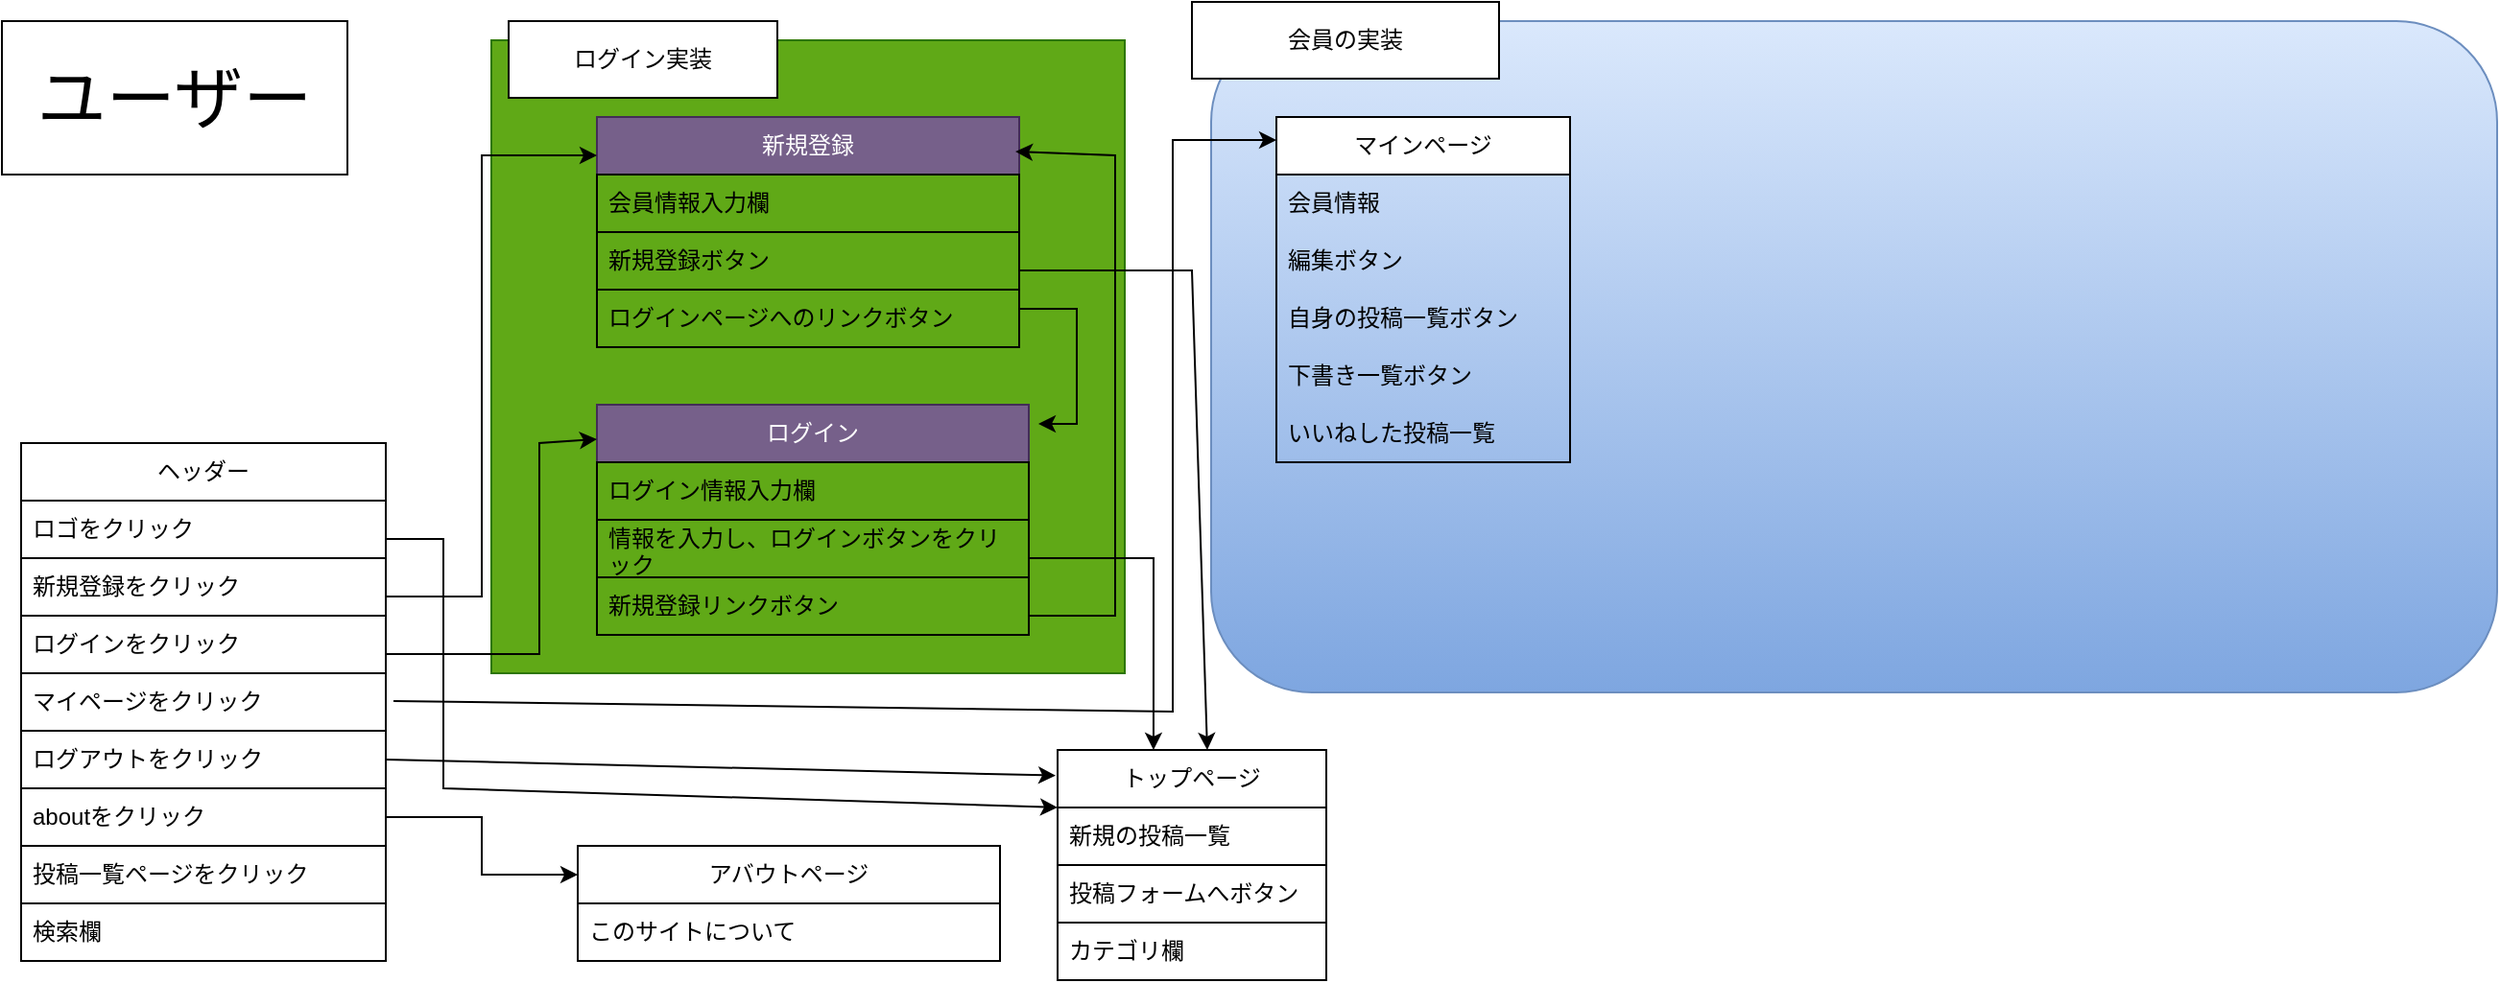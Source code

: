 <mxfile version="24.4.0" type="github">
  <diagram name="ページ1" id="BmxVBQdKCFRmg_GliCho">
    <mxGraphModel dx="541" dy="809" grid="1" gridSize="10" guides="1" tooltips="1" connect="1" arrows="1" fold="1" page="1" pageScale="1" pageWidth="827" pageHeight="1169" math="0" shadow="0">
      <root>
        <mxCell id="0" />
        <mxCell id="1" parent="0" />
        <mxCell id="5P5FnnpHf5cilHwBpNUs-7" value="&lt;font style=&quot;font-size: 36px;&quot;&gt;ユーザー&lt;/font&gt;" style="rounded=0;whiteSpace=wrap;html=1;" vertex="1" parent="1">
          <mxGeometry x="10" y="20" width="180" height="80" as="geometry" />
        </mxCell>
        <mxCell id="5P5FnnpHf5cilHwBpNUs-9" value="ヘッダー" style="swimlane;fontStyle=0;childLayout=stackLayout;horizontal=1;startSize=30;horizontalStack=0;resizeParent=1;resizeParentMax=0;resizeLast=0;collapsible=1;marginBottom=0;whiteSpace=wrap;html=1;" vertex="1" parent="1">
          <mxGeometry x="20" y="240" width="190" height="270" as="geometry" />
        </mxCell>
        <mxCell id="5P5FnnpHf5cilHwBpNUs-10" value="ロゴをクリック" style="text;strokeColor=none;fillColor=none;align=left;verticalAlign=middle;spacingLeft=4;spacingRight=4;overflow=hidden;points=[[0,0.5],[1,0.5]];portConstraint=eastwest;rotatable=0;whiteSpace=wrap;html=1;" vertex="1" parent="5P5FnnpHf5cilHwBpNUs-9">
          <mxGeometry y="30" width="190" height="30" as="geometry" />
        </mxCell>
        <mxCell id="5P5FnnpHf5cilHwBpNUs-11" value="新規登録をクリック" style="text;strokeColor=default;fillColor=none;align=left;verticalAlign=middle;spacingLeft=4;spacingRight=4;overflow=hidden;points=[[0,0.5],[1,0.5]];portConstraint=eastwest;rotatable=0;whiteSpace=wrap;html=1;" vertex="1" parent="5P5FnnpHf5cilHwBpNUs-9">
          <mxGeometry y="60" width="190" height="30" as="geometry" />
        </mxCell>
        <mxCell id="5P5FnnpHf5cilHwBpNUs-12" value="ログインをクリック" style="text;strokeColor=default;fillColor=none;align=left;verticalAlign=middle;spacingLeft=4;spacingRight=4;overflow=hidden;points=[[0,0.5],[1,0.5]];portConstraint=eastwest;rotatable=0;whiteSpace=wrap;html=1;" vertex="1" parent="5P5FnnpHf5cilHwBpNUs-9">
          <mxGeometry y="90" width="190" height="30" as="geometry" />
        </mxCell>
        <mxCell id="5P5FnnpHf5cilHwBpNUs-4" value="マイページをクリック" style="text;strokeColor=default;fillColor=none;align=left;verticalAlign=middle;spacingLeft=4;spacingRight=4;overflow=hidden;points=[[0,0.5],[1,0.5]];portConstraint=eastwest;rotatable=0;whiteSpace=wrap;html=1;" vertex="1" parent="5P5FnnpHf5cilHwBpNUs-9">
          <mxGeometry y="120" width="190" height="30" as="geometry" />
        </mxCell>
        <mxCell id="5P5FnnpHf5cilHwBpNUs-6" value="ログアウトをクリック" style="text;strokeColor=default;fillColor=none;align=left;verticalAlign=middle;spacingLeft=4;spacingRight=4;overflow=hidden;points=[[0,0.5],[1,0.5]];portConstraint=eastwest;rotatable=0;whiteSpace=wrap;html=1;" vertex="1" parent="5P5FnnpHf5cilHwBpNUs-9">
          <mxGeometry y="150" width="190" height="30" as="geometry" />
        </mxCell>
        <mxCell id="5P5FnnpHf5cilHwBpNUs-5" value="aboutをクリック" style="text;strokeColor=default;fillColor=none;align=left;verticalAlign=middle;spacingLeft=4;spacingRight=4;overflow=hidden;points=[[0,0.5],[1,0.5]];portConstraint=eastwest;rotatable=0;whiteSpace=wrap;html=1;" vertex="1" parent="5P5FnnpHf5cilHwBpNUs-9">
          <mxGeometry y="180" width="190" height="30" as="geometry" />
        </mxCell>
        <mxCell id="5P5FnnpHf5cilHwBpNUs-20" value="投稿一覧ページをクリック" style="text;strokeColor=default;fillColor=none;align=left;verticalAlign=middle;spacingLeft=4;spacingRight=4;overflow=hidden;points=[[0,0.5],[1,0.5]];portConstraint=eastwest;rotatable=0;whiteSpace=wrap;html=1;" vertex="1" parent="5P5FnnpHf5cilHwBpNUs-9">
          <mxGeometry y="210" width="190" height="30" as="geometry" />
        </mxCell>
        <mxCell id="5P5FnnpHf5cilHwBpNUs-45" value="検索欄" style="text;strokeColor=default;fillColor=none;align=left;verticalAlign=middle;spacingLeft=4;spacingRight=4;overflow=hidden;points=[[0,0.5],[1,0.5]];portConstraint=eastwest;rotatable=0;whiteSpace=wrap;html=1;" vertex="1" parent="5P5FnnpHf5cilHwBpNUs-9">
          <mxGeometry y="240" width="190" height="30" as="geometry" />
        </mxCell>
        <mxCell id="5P5FnnpHf5cilHwBpNUs-21" value="" style="whiteSpace=wrap;html=1;aspect=fixed;strokeColor=#2D7600;fillColor=#60a917;fontColor=#ffffff;" vertex="1" parent="1">
          <mxGeometry x="265" y="30" width="330" height="330" as="geometry" />
        </mxCell>
        <mxCell id="5P5FnnpHf5cilHwBpNUs-22" value="新規登録" style="swimlane;fontStyle=0;childLayout=stackLayout;horizontal=1;startSize=30;horizontalStack=0;resizeParent=1;resizeParentMax=0;resizeLast=0;collapsible=1;marginBottom=0;whiteSpace=wrap;html=1;fillColor=#76608a;fontColor=#ffffff;strokeColor=#432D57;" vertex="1" parent="1">
          <mxGeometry x="320" y="70" width="220" height="120" as="geometry" />
        </mxCell>
        <mxCell id="5P5FnnpHf5cilHwBpNUs-23" value="会員情報入力欄" style="text;align=left;verticalAlign=middle;spacingLeft=4;spacingRight=4;overflow=hidden;points=[[0,0.5],[1,0.5]];portConstraint=eastwest;rotatable=0;whiteSpace=wrap;html=1;fillColor=none;strokeColor=default;" vertex="1" parent="5P5FnnpHf5cilHwBpNUs-22">
          <mxGeometry y="30" width="220" height="30" as="geometry" />
        </mxCell>
        <mxCell id="5P5FnnpHf5cilHwBpNUs-24" value="新規登録ボタン" style="text;strokeColor=default;fillColor=none;align=left;verticalAlign=middle;spacingLeft=4;spacingRight=4;overflow=hidden;points=[[0,0.5],[1,0.5]];portConstraint=eastwest;rotatable=0;whiteSpace=wrap;html=1;" vertex="1" parent="5P5FnnpHf5cilHwBpNUs-22">
          <mxGeometry y="60" width="220" height="30" as="geometry" />
        </mxCell>
        <mxCell id="5P5FnnpHf5cilHwBpNUs-25" value="ログインページへのリンクボタン" style="text;strokeColor=default;fillColor=none;align=left;verticalAlign=middle;spacingLeft=4;spacingRight=4;overflow=hidden;points=[[0,0.5],[1,0.5]];portConstraint=eastwest;rotatable=0;whiteSpace=wrap;html=1;" vertex="1" parent="5P5FnnpHf5cilHwBpNUs-22">
          <mxGeometry y="90" width="220" height="30" as="geometry" />
        </mxCell>
        <mxCell id="5P5FnnpHf5cilHwBpNUs-26" value="ログイン実装" style="rounded=0;whiteSpace=wrap;html=1;" vertex="1" parent="1">
          <mxGeometry x="274" y="20" width="140" height="40" as="geometry" />
        </mxCell>
        <mxCell id="5P5FnnpHf5cilHwBpNUs-27" value="ログイン" style="swimlane;fontStyle=0;childLayout=stackLayout;horizontal=1;startSize=30;horizontalStack=0;resizeParent=1;resizeParentMax=0;resizeLast=0;collapsible=1;marginBottom=0;whiteSpace=wrap;html=1;fillColor=#76608a;strokeColor=#432D57;fontColor=#ffffff;" vertex="1" parent="1">
          <mxGeometry x="320" y="220" width="225" height="120" as="geometry" />
        </mxCell>
        <mxCell id="5P5FnnpHf5cilHwBpNUs-28" value="ログイン情報入力欄" style="text;strokeColor=default;fillColor=none;align=left;verticalAlign=middle;spacingLeft=4;spacingRight=4;overflow=hidden;points=[[0,0.5],[1,0.5]];portConstraint=eastwest;rotatable=0;whiteSpace=wrap;html=1;" vertex="1" parent="5P5FnnpHf5cilHwBpNUs-27">
          <mxGeometry y="30" width="225" height="30" as="geometry" />
        </mxCell>
        <mxCell id="5P5FnnpHf5cilHwBpNUs-29" value="情報を入力し、ログインボタンをクリック" style="text;strokeColor=default;fillColor=none;align=left;verticalAlign=middle;spacingLeft=4;spacingRight=4;overflow=hidden;points=[[0,0.5],[1,0.5]];portConstraint=eastwest;rotatable=0;whiteSpace=wrap;html=1;" vertex="1" parent="5P5FnnpHf5cilHwBpNUs-27">
          <mxGeometry y="60" width="225" height="30" as="geometry" />
        </mxCell>
        <mxCell id="5P5FnnpHf5cilHwBpNUs-30" value="新規登録リンクボタン" style="text;strokeColor=default;fillColor=none;align=left;verticalAlign=middle;spacingLeft=4;spacingRight=4;overflow=hidden;points=[[0,0.5],[1,0.5]];portConstraint=eastwest;rotatable=0;whiteSpace=wrap;html=1;" vertex="1" parent="5P5FnnpHf5cilHwBpNUs-27">
          <mxGeometry y="90" width="225" height="30" as="geometry" />
        </mxCell>
        <mxCell id="5P5FnnpHf5cilHwBpNUs-31" value="" style="endArrow=classic;html=1;rounded=0;entryX=0;entryY=0.167;entryDx=0;entryDy=0;entryPerimeter=0;" edge="1" parent="1" target="5P5FnnpHf5cilHwBpNUs-22">
          <mxGeometry width="50" height="50" relative="1" as="geometry">
            <mxPoint x="210" y="320" as="sourcePoint" />
            <mxPoint x="260" y="90" as="targetPoint" />
            <Array as="points">
              <mxPoint x="260" y="320" />
              <mxPoint x="260" y="90" />
            </Array>
          </mxGeometry>
        </mxCell>
        <mxCell id="5P5FnnpHf5cilHwBpNUs-32" value="" style="endArrow=classic;html=1;rounded=0;entryX=0;entryY=0.15;entryDx=0;entryDy=0;entryPerimeter=0;" edge="1" parent="1" target="5P5FnnpHf5cilHwBpNUs-27">
          <mxGeometry width="50" height="50" relative="1" as="geometry">
            <mxPoint x="210" y="350" as="sourcePoint" />
            <mxPoint x="290" y="240" as="targetPoint" />
            <Array as="points">
              <mxPoint x="290" y="350" />
              <mxPoint x="290" y="240" />
            </Array>
          </mxGeometry>
        </mxCell>
        <mxCell id="5P5FnnpHf5cilHwBpNUs-34" value="" style="endArrow=classic;html=1;rounded=0;" edge="1" parent="1">
          <mxGeometry width="50" height="50" relative="1" as="geometry">
            <mxPoint x="540" y="170" as="sourcePoint" />
            <mxPoint x="550" y="230" as="targetPoint" />
            <Array as="points">
              <mxPoint x="570" y="170" />
              <mxPoint x="570" y="230" />
            </Array>
          </mxGeometry>
        </mxCell>
        <mxCell id="5P5FnnpHf5cilHwBpNUs-36" value="" style="endArrow=classic;html=1;rounded=0;entryX=0.991;entryY=0.15;entryDx=0;entryDy=0;entryPerimeter=0;" edge="1" parent="1" target="5P5FnnpHf5cilHwBpNUs-22">
          <mxGeometry width="50" height="50" relative="1" as="geometry">
            <mxPoint x="545" y="330" as="sourcePoint" />
            <mxPoint x="545" y="100" as="targetPoint" />
            <Array as="points">
              <mxPoint x="590" y="330" />
              <mxPoint x="590" y="90" />
            </Array>
          </mxGeometry>
        </mxCell>
        <mxCell id="5P5FnnpHf5cilHwBpNUs-37" value="アバウトページ" style="swimlane;fontStyle=0;childLayout=stackLayout;horizontal=1;startSize=30;horizontalStack=0;resizeParent=1;resizeParentMax=0;resizeLast=0;collapsible=1;marginBottom=0;whiteSpace=wrap;html=1;" vertex="1" parent="1">
          <mxGeometry x="310" y="450" width="220" height="60" as="geometry" />
        </mxCell>
        <mxCell id="5P5FnnpHf5cilHwBpNUs-38" value="このサイトについて" style="text;strokeColor=none;fillColor=none;align=left;verticalAlign=middle;spacingLeft=4;spacingRight=4;overflow=hidden;points=[[0,0.5],[1,0.5]];portConstraint=eastwest;rotatable=0;whiteSpace=wrap;html=1;" vertex="1" parent="5P5FnnpHf5cilHwBpNUs-37">
          <mxGeometry y="30" width="220" height="30" as="geometry" />
        </mxCell>
        <mxCell id="5P5FnnpHf5cilHwBpNUs-41" value="" style="endArrow=classic;html=1;rounded=0;exitX=1;exitY=0.5;exitDx=0;exitDy=0;entryX=0;entryY=0.25;entryDx=0;entryDy=0;" edge="1" parent="1" source="5P5FnnpHf5cilHwBpNUs-5" target="5P5FnnpHf5cilHwBpNUs-37">
          <mxGeometry width="50" height="50" relative="1" as="geometry">
            <mxPoint x="280" y="570" as="sourcePoint" />
            <mxPoint x="260" y="480" as="targetPoint" />
            <Array as="points">
              <mxPoint x="260" y="435" />
              <mxPoint x="260" y="465" />
            </Array>
          </mxGeometry>
        </mxCell>
        <mxCell id="5P5FnnpHf5cilHwBpNUs-42" value="トップページ" style="swimlane;fontStyle=0;childLayout=stackLayout;horizontal=1;startSize=30;horizontalStack=0;resizeParent=1;resizeParentMax=0;resizeLast=0;collapsible=1;marginBottom=0;whiteSpace=wrap;html=1;" vertex="1" parent="1">
          <mxGeometry x="560" y="400" width="140" height="120" as="geometry" />
        </mxCell>
        <mxCell id="5P5FnnpHf5cilHwBpNUs-43" value="新規の投稿一覧" style="text;strokeColor=default;fillColor=none;align=left;verticalAlign=middle;spacingLeft=4;spacingRight=4;overflow=hidden;points=[[0,0.5],[1,0.5]];portConstraint=eastwest;rotatable=0;whiteSpace=wrap;html=1;" vertex="1" parent="5P5FnnpHf5cilHwBpNUs-42">
          <mxGeometry y="30" width="140" height="30" as="geometry" />
        </mxCell>
        <mxCell id="5P5FnnpHf5cilHwBpNUs-64" value="投稿フォームへボタン" style="text;strokeColor=default;fillColor=none;align=left;verticalAlign=middle;spacingLeft=4;spacingRight=4;overflow=hidden;points=[[0,0.5],[1,0.5]];portConstraint=eastwest;rotatable=0;whiteSpace=wrap;html=1;" vertex="1" parent="5P5FnnpHf5cilHwBpNUs-42">
          <mxGeometry y="60" width="140" height="30" as="geometry" />
        </mxCell>
        <mxCell id="5P5FnnpHf5cilHwBpNUs-44" value="カテゴリ欄" style="text;strokeColor=none;fillColor=none;align=left;verticalAlign=middle;spacingLeft=4;spacingRight=4;overflow=hidden;points=[[0,0.5],[1,0.5]];portConstraint=eastwest;rotatable=0;whiteSpace=wrap;html=1;" vertex="1" parent="5P5FnnpHf5cilHwBpNUs-42">
          <mxGeometry y="90" width="140" height="30" as="geometry" />
        </mxCell>
        <mxCell id="5P5FnnpHf5cilHwBpNUs-47" value="" style="endArrow=classic;html=1;rounded=0;exitX=1;exitY=0.5;exitDx=0;exitDy=0;entryX=-0.007;entryY=0.111;entryDx=0;entryDy=0;entryPerimeter=0;" edge="1" parent="1" source="5P5FnnpHf5cilHwBpNUs-6" target="5P5FnnpHf5cilHwBpNUs-42">
          <mxGeometry width="50" height="50" relative="1" as="geometry">
            <mxPoint x="210" y="400" as="sourcePoint" />
            <mxPoint x="550" y="410" as="targetPoint" />
            <Array as="points" />
          </mxGeometry>
        </mxCell>
        <mxCell id="5P5FnnpHf5cilHwBpNUs-49" value="" style="rounded=1;whiteSpace=wrap;html=1;fillColor=#dae8fc;strokeColor=#6c8ebf;gradientColor=#7ea6e0;" vertex="1" parent="1">
          <mxGeometry x="640" y="20" width="670" height="350" as="geometry" />
        </mxCell>
        <mxCell id="5P5FnnpHf5cilHwBpNUs-51" value="マインページ" style="swimlane;fontStyle=0;childLayout=stackLayout;horizontal=1;startSize=30;horizontalStack=0;resizeParent=1;resizeParentMax=0;resizeLast=0;collapsible=1;marginBottom=0;whiteSpace=wrap;html=1;" vertex="1" parent="1">
          <mxGeometry x="674" y="70" width="153" height="180" as="geometry" />
        </mxCell>
        <mxCell id="5P5FnnpHf5cilHwBpNUs-52" value="会員情報" style="text;strokeColor=none;fillColor=none;align=left;verticalAlign=middle;spacingLeft=4;spacingRight=4;overflow=hidden;points=[[0,0.5],[1,0.5]];portConstraint=eastwest;rotatable=0;whiteSpace=wrap;html=1;" vertex="1" parent="5P5FnnpHf5cilHwBpNUs-51">
          <mxGeometry y="30" width="153" height="30" as="geometry" />
        </mxCell>
        <mxCell id="5P5FnnpHf5cilHwBpNUs-53" value="編集ボタン" style="text;strokeColor=none;fillColor=none;align=left;verticalAlign=middle;spacingLeft=4;spacingRight=4;overflow=hidden;points=[[0,0.5],[1,0.5]];portConstraint=eastwest;rotatable=0;whiteSpace=wrap;html=1;" vertex="1" parent="5P5FnnpHf5cilHwBpNUs-51">
          <mxGeometry y="60" width="153" height="30" as="geometry" />
        </mxCell>
        <mxCell id="5P5FnnpHf5cilHwBpNUs-56" value="自身の投稿一覧ボタン" style="text;strokeColor=none;fillColor=none;align=left;verticalAlign=middle;spacingLeft=4;spacingRight=4;overflow=hidden;points=[[0,0.5],[1,0.5]];portConstraint=eastwest;rotatable=0;whiteSpace=wrap;html=1;" vertex="1" parent="5P5FnnpHf5cilHwBpNUs-51">
          <mxGeometry y="90" width="153" height="30" as="geometry" />
        </mxCell>
        <mxCell id="5P5FnnpHf5cilHwBpNUs-55" value="下書き一覧ボタン" style="text;strokeColor=none;fillColor=none;align=left;verticalAlign=middle;spacingLeft=4;spacingRight=4;overflow=hidden;points=[[0,0.5],[1,0.5]];portConstraint=eastwest;rotatable=0;whiteSpace=wrap;html=1;" vertex="1" parent="5P5FnnpHf5cilHwBpNUs-51">
          <mxGeometry y="120" width="153" height="30" as="geometry" />
        </mxCell>
        <mxCell id="5P5FnnpHf5cilHwBpNUs-54" value="いいねした投稿一覧" style="text;strokeColor=none;fillColor=none;align=left;verticalAlign=middle;spacingLeft=4;spacingRight=4;overflow=hidden;points=[[0,0.5],[1,0.5]];portConstraint=eastwest;rotatable=0;whiteSpace=wrap;html=1;" vertex="1" parent="5P5FnnpHf5cilHwBpNUs-51">
          <mxGeometry y="150" width="153" height="30" as="geometry" />
        </mxCell>
        <mxCell id="5P5FnnpHf5cilHwBpNUs-57" value="" style="endArrow=classic;html=1;rounded=0;entryX=0;entryY=0.067;entryDx=0;entryDy=0;entryPerimeter=0;" edge="1" parent="1" target="5P5FnnpHf5cilHwBpNUs-51">
          <mxGeometry width="50" height="50" relative="1" as="geometry">
            <mxPoint x="214" y="374.5" as="sourcePoint" />
            <mxPoint x="620" y="70" as="targetPoint" />
            <Array as="points">
              <mxPoint x="620" y="380" />
              <mxPoint x="620" y="82" />
            </Array>
          </mxGeometry>
        </mxCell>
        <mxCell id="5P5FnnpHf5cilHwBpNUs-59" value="" style="endArrow=classic;html=1;rounded=0;entryX=0;entryY=0.25;entryDx=0;entryDy=0;" edge="1" parent="1" target="5P5FnnpHf5cilHwBpNUs-42">
          <mxGeometry width="50" height="50" relative="1" as="geometry">
            <mxPoint x="210" y="290" as="sourcePoint" />
            <mxPoint x="560" y="430" as="targetPoint" />
            <Array as="points">
              <mxPoint x="240" y="290" />
              <mxPoint x="240" y="420" />
            </Array>
          </mxGeometry>
        </mxCell>
        <mxCell id="5P5FnnpHf5cilHwBpNUs-60" value="会員の実装" style="rounded=0;whiteSpace=wrap;html=1;" vertex="1" parent="1">
          <mxGeometry x="630" y="10" width="160" height="40" as="geometry" />
        </mxCell>
        <mxCell id="5P5FnnpHf5cilHwBpNUs-61" value="" style="endArrow=classic;html=1;rounded=0;entryX=0.357;entryY=0;entryDx=0;entryDy=0;entryPerimeter=0;" edge="1" parent="1" target="5P5FnnpHf5cilHwBpNUs-42">
          <mxGeometry width="50" height="50" relative="1" as="geometry">
            <mxPoint x="545" y="300" as="sourcePoint" />
            <mxPoint x="610" y="300" as="targetPoint" />
            <Array as="points">
              <mxPoint x="610" y="300" />
            </Array>
          </mxGeometry>
        </mxCell>
        <mxCell id="5P5FnnpHf5cilHwBpNUs-62" value="" style="endArrow=classic;html=1;rounded=0;entryX=0.557;entryY=0;entryDx=0;entryDy=0;entryPerimeter=0;" edge="1" parent="1" target="5P5FnnpHf5cilHwBpNUs-42">
          <mxGeometry width="50" height="50" relative="1" as="geometry">
            <mxPoint x="540" y="150" as="sourcePoint" />
            <mxPoint x="630" y="150" as="targetPoint" />
            <Array as="points">
              <mxPoint x="630" y="150" />
            </Array>
          </mxGeometry>
        </mxCell>
      </root>
    </mxGraphModel>
  </diagram>
</mxfile>
